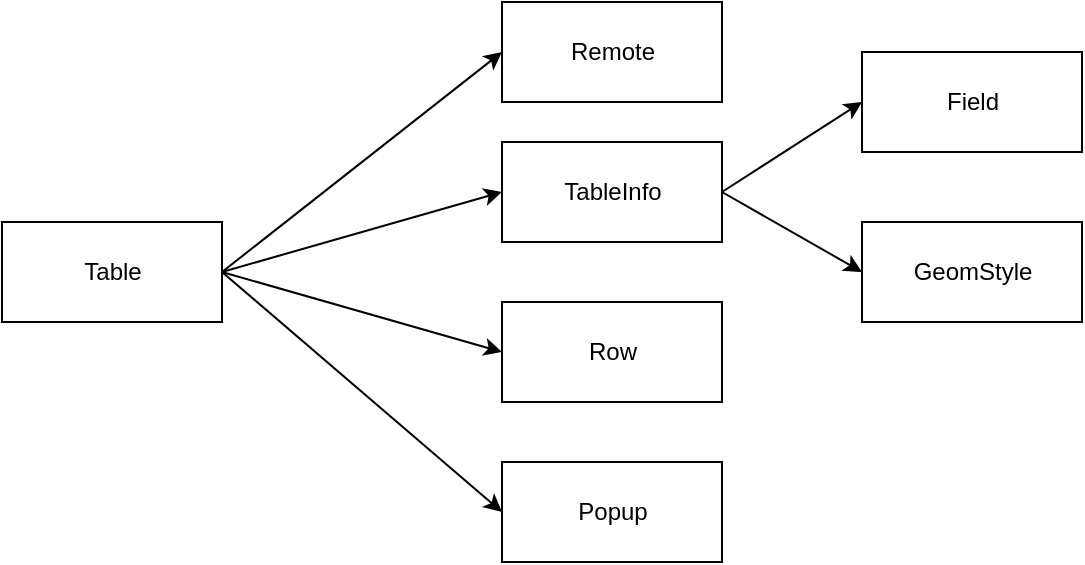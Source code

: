 <mxfile version="10.7.7" type="device"><diagram id="nOUFV2V5JMPMRnQAScfn" name="Page-1"><mxGraphModel dx="2038" dy="1170" grid="1" gridSize="10" guides="1" tooltips="1" connect="1" arrows="1" fold="1" page="1" pageScale="1" pageWidth="850" pageHeight="1100" math="0" shadow="0"><root><mxCell id="0"/><mxCell id="1" parent="0"/><mxCell id="dgM08FnJ0YFW36aIkUyN-8" style="rounded=0;orthogonalLoop=1;jettySize=auto;html=1;exitX=1;exitY=0.5;exitDx=0;exitDy=0;entryX=0;entryY=0.5;entryDx=0;entryDy=0;" edge="1" parent="1" source="dgM08FnJ0YFW36aIkUyN-1" target="dgM08FnJ0YFW36aIkUyN-2"><mxGeometry relative="1" as="geometry"/></mxCell><mxCell id="dgM08FnJ0YFW36aIkUyN-9" style="edgeStyle=none;rounded=0;orthogonalLoop=1;jettySize=auto;html=1;entryX=0;entryY=0.5;entryDx=0;entryDy=0;exitX=1;exitY=0.5;exitDx=0;exitDy=0;" edge="1" parent="1" source="dgM08FnJ0YFW36aIkUyN-1" target="dgM08FnJ0YFW36aIkUyN-3"><mxGeometry relative="1" as="geometry"><mxPoint x="220" y="260" as="sourcePoint"/></mxGeometry></mxCell><mxCell id="dgM08FnJ0YFW36aIkUyN-1" value="Table" style="html=1;" vertex="1" parent="1"><mxGeometry x="30" y="230" width="110" height="50" as="geometry"/></mxCell><mxCell id="dgM08FnJ0YFW36aIkUyN-2" value="Remote" style="html=1;" vertex="1" parent="1"><mxGeometry x="280" y="120" width="110" height="50" as="geometry"/></mxCell><mxCell id="dgM08FnJ0YFW36aIkUyN-3" value="TableInfo" style="html=1;" vertex="1" parent="1"><mxGeometry x="280" y="190" width="110" height="50" as="geometry"/></mxCell><mxCell id="dgM08FnJ0YFW36aIkUyN-10" style="edgeStyle=none;rounded=0;orthogonalLoop=1;jettySize=auto;html=1;exitX=0;exitY=0.5;exitDx=0;exitDy=0;entryX=1;entryY=0.5;entryDx=0;entryDy=0;startArrow=classic;startFill=1;endArrow=none;endFill=0;" edge="1" parent="1" source="dgM08FnJ0YFW36aIkUyN-4" target="dgM08FnJ0YFW36aIkUyN-1"><mxGeometry relative="1" as="geometry"/></mxCell><mxCell id="dgM08FnJ0YFW36aIkUyN-4" value="Row" style="html=1;" vertex="1" parent="1"><mxGeometry x="280" y="270" width="110" height="50" as="geometry"/></mxCell><mxCell id="dgM08FnJ0YFW36aIkUyN-13" style="edgeStyle=none;rounded=0;orthogonalLoop=1;jettySize=auto;html=1;exitX=0;exitY=0.5;exitDx=0;exitDy=0;entryX=1;entryY=0.5;entryDx=0;entryDy=0;startArrow=classic;startFill=1;endArrow=none;endFill=0;" edge="1" parent="1" source="dgM08FnJ0YFW36aIkUyN-5" target="dgM08FnJ0YFW36aIkUyN-3"><mxGeometry relative="1" as="geometry"/></mxCell><mxCell id="dgM08FnJ0YFW36aIkUyN-5" value="Field" style="html=1;" vertex="1" parent="1"><mxGeometry x="460" y="145" width="110" height="50" as="geometry"/></mxCell><mxCell id="dgM08FnJ0YFW36aIkUyN-11" style="edgeStyle=none;rounded=0;orthogonalLoop=1;jettySize=auto;html=1;exitX=0;exitY=0.5;exitDx=0;exitDy=0;entryX=1;entryY=0.5;entryDx=0;entryDy=0;startArrow=classic;startFill=1;endArrow=none;endFill=0;" edge="1" parent="1" source="dgM08FnJ0YFW36aIkUyN-6" target="dgM08FnJ0YFW36aIkUyN-1"><mxGeometry relative="1" as="geometry"/></mxCell><mxCell id="dgM08FnJ0YFW36aIkUyN-6" value="Popup" style="html=1;" vertex="1" parent="1"><mxGeometry x="280" y="350" width="110" height="50" as="geometry"/></mxCell><mxCell id="dgM08FnJ0YFW36aIkUyN-12" style="edgeStyle=none;rounded=0;orthogonalLoop=1;jettySize=auto;html=1;exitX=0;exitY=0.5;exitDx=0;exitDy=0;entryX=1;entryY=0.5;entryDx=0;entryDy=0;startArrow=classic;startFill=1;endArrow=none;endFill=0;" edge="1" parent="1" source="dgM08FnJ0YFW36aIkUyN-7" target="dgM08FnJ0YFW36aIkUyN-3"><mxGeometry relative="1" as="geometry"/></mxCell><mxCell id="dgM08FnJ0YFW36aIkUyN-7" value="GeomStyle" style="html=1;" vertex="1" parent="1"><mxGeometry x="460" y="230" width="110" height="50" as="geometry"/></mxCell></root></mxGraphModel></diagram></mxfile>